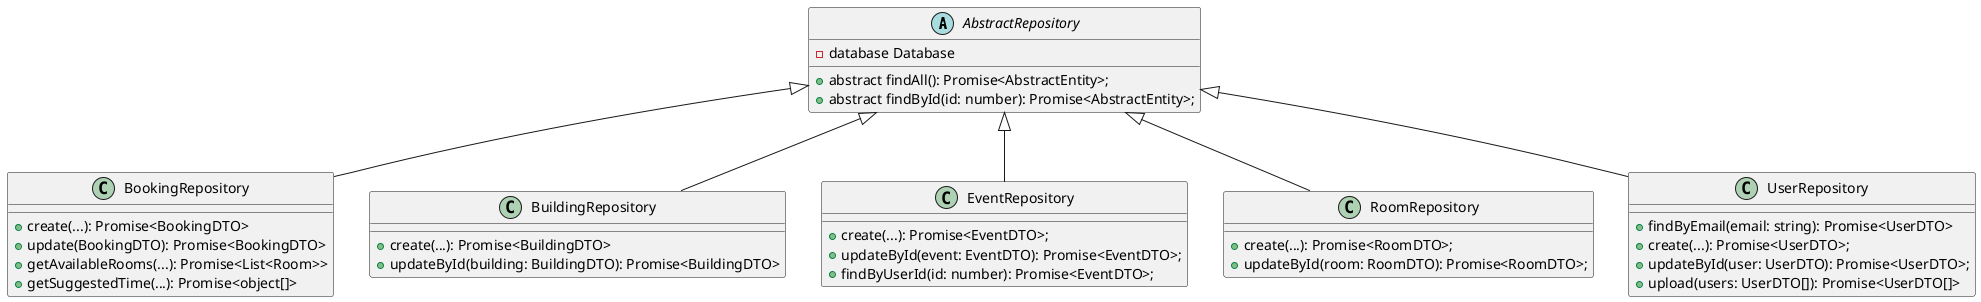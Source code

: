 @startuml

' Abstract classes

abstract class AbstractRepository {
    +abstract findAll(): Promise<AbstractEntity>;
    +abstract findById(id: number): Promise<AbstractEntity>;
    -database Database
}

' Concrete controller classes
class BookingRepository extends AbstractRepository {
    +create(...): Promise<BookingDTO>
    +update(BookingDTO): Promise<BookingDTO>
    +getAvailableRooms(...): Promise<List<Room>>
    +getSuggestedTime(...): Promise<object[]>
}

class BuildingRepository extends AbstractRepository{
     +create(...): Promise<BuildingDTO>
     +updateById(building: BuildingDTO): Promise<BuildingDTO>
}

class EventRepository extends AbstractRepository{
      +create(...): Promise<EventDTO>;
      +updateById(event: EventDTO): Promise<EventDTO>;
      +findByUserId(id: number): Promise<EventDTO>;
}

class RoomRepository extends AbstractRepository {
    +create(...): Promise<RoomDTO>;
    +updateById(room: RoomDTO): Promise<RoomDTO>;
}

class UserRepository extends AbstractRepository {
    +findByEmail(email: string): Promise<UserDTO>
    +create(...): Promise<UserDTO>;
    +updateById(user: UserDTO): Promise<UserDTO>;
    +upload(users: UserDTO[]): Promise<UserDTO[]>
}

@enduml